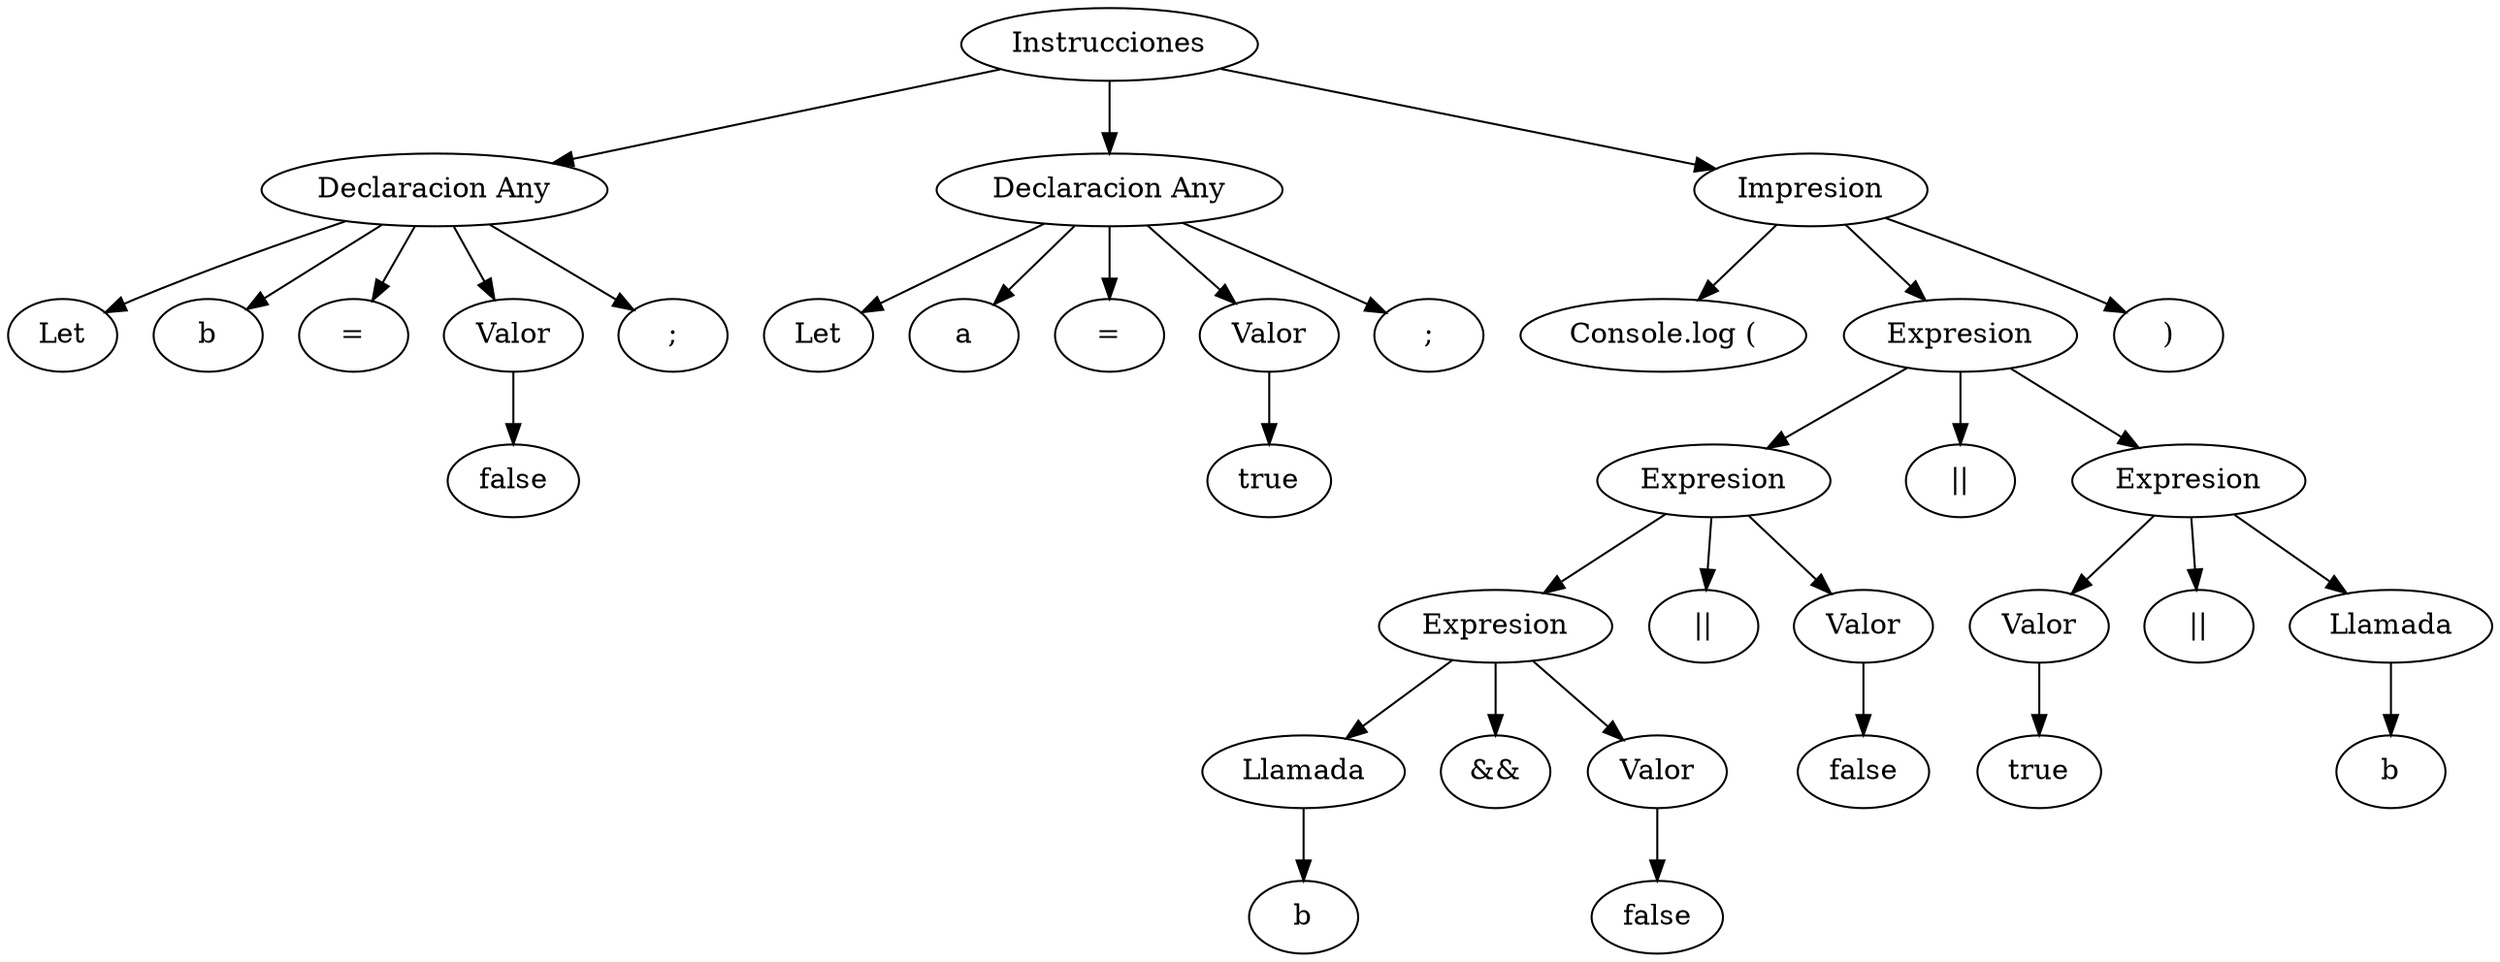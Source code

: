 digraph G{ rankdir = TB; node[shape = oval];
NODO0[ label = "Instrucciones" ];
NODO1[ label = "Declaracion Any" ];
NODO2[ label = "Let" ];
NODO1->NODO2;
NODO3[ label = "b" ];
NODO1->NODO3;
NODO4[ label = "=" ];
NODO1->NODO4;
NODO5[ label = "Valor" ];
NODO6[ label = "false" ];
NODO5->NODO6;
NODO1->NODO5;
NODO7[ label = ";" ];
NODO1->NODO7;
NODO0->NODO1;
NODO8[ label = "Declaracion Any" ];
NODO9[ label = "Let" ];
NODO8->NODO9;
NODO10[ label = "a" ];
NODO8->NODO10;
NODO11[ label = "=" ];
NODO8->NODO11;
NODO12[ label = "Valor" ];
NODO13[ label = "true" ];
NODO12->NODO13;
NODO8->NODO12;
NODO14[ label = ";" ];
NODO8->NODO14;
NODO0->NODO8;
NODO15[ label = "Impresion" ];
NODO16[ label = "Console.log (" ];
NODO15->NODO16;
NODO17[ label = "Expresion" ];
NODO18[ label = "Expresion" ];
NODO19[ label = "Expresion" ];
NODO20[ label = "Llamada" ];
NODO21[ label = "b" ];
NODO20->NODO21;
NODO22[ label = "&&" ];
NODO23[ label = "Valor" ];
NODO24[ label = "false" ];
NODO23->NODO24;
NODO19->NODO20;
NODO19->NODO22;
NODO19->NODO23;
NODO25[ label = "||" ];
NODO26[ label = "Valor" ];
NODO27[ label = "false" ];
NODO26->NODO27;
NODO18->NODO19;
NODO18->NODO25;
NODO18->NODO26;
NODO28[ label = "||" ];
NODO29[ label = "Expresion" ];
NODO30[ label = "Valor" ];
NODO31[ label = "true" ];
NODO30->NODO31;
NODO32[ label = "||" ];
NODO33[ label = "Llamada" ];
NODO34[ label = "b" ];
NODO33->NODO34;
NODO29->NODO30;
NODO29->NODO32;
NODO29->NODO33;
NODO17->NODO18;
NODO17->NODO28;
NODO17->NODO29;
NODO15->NODO17;
NODO35[ label = ")" ];
NODO15->NODO35;
NODO0->NODO15;
}